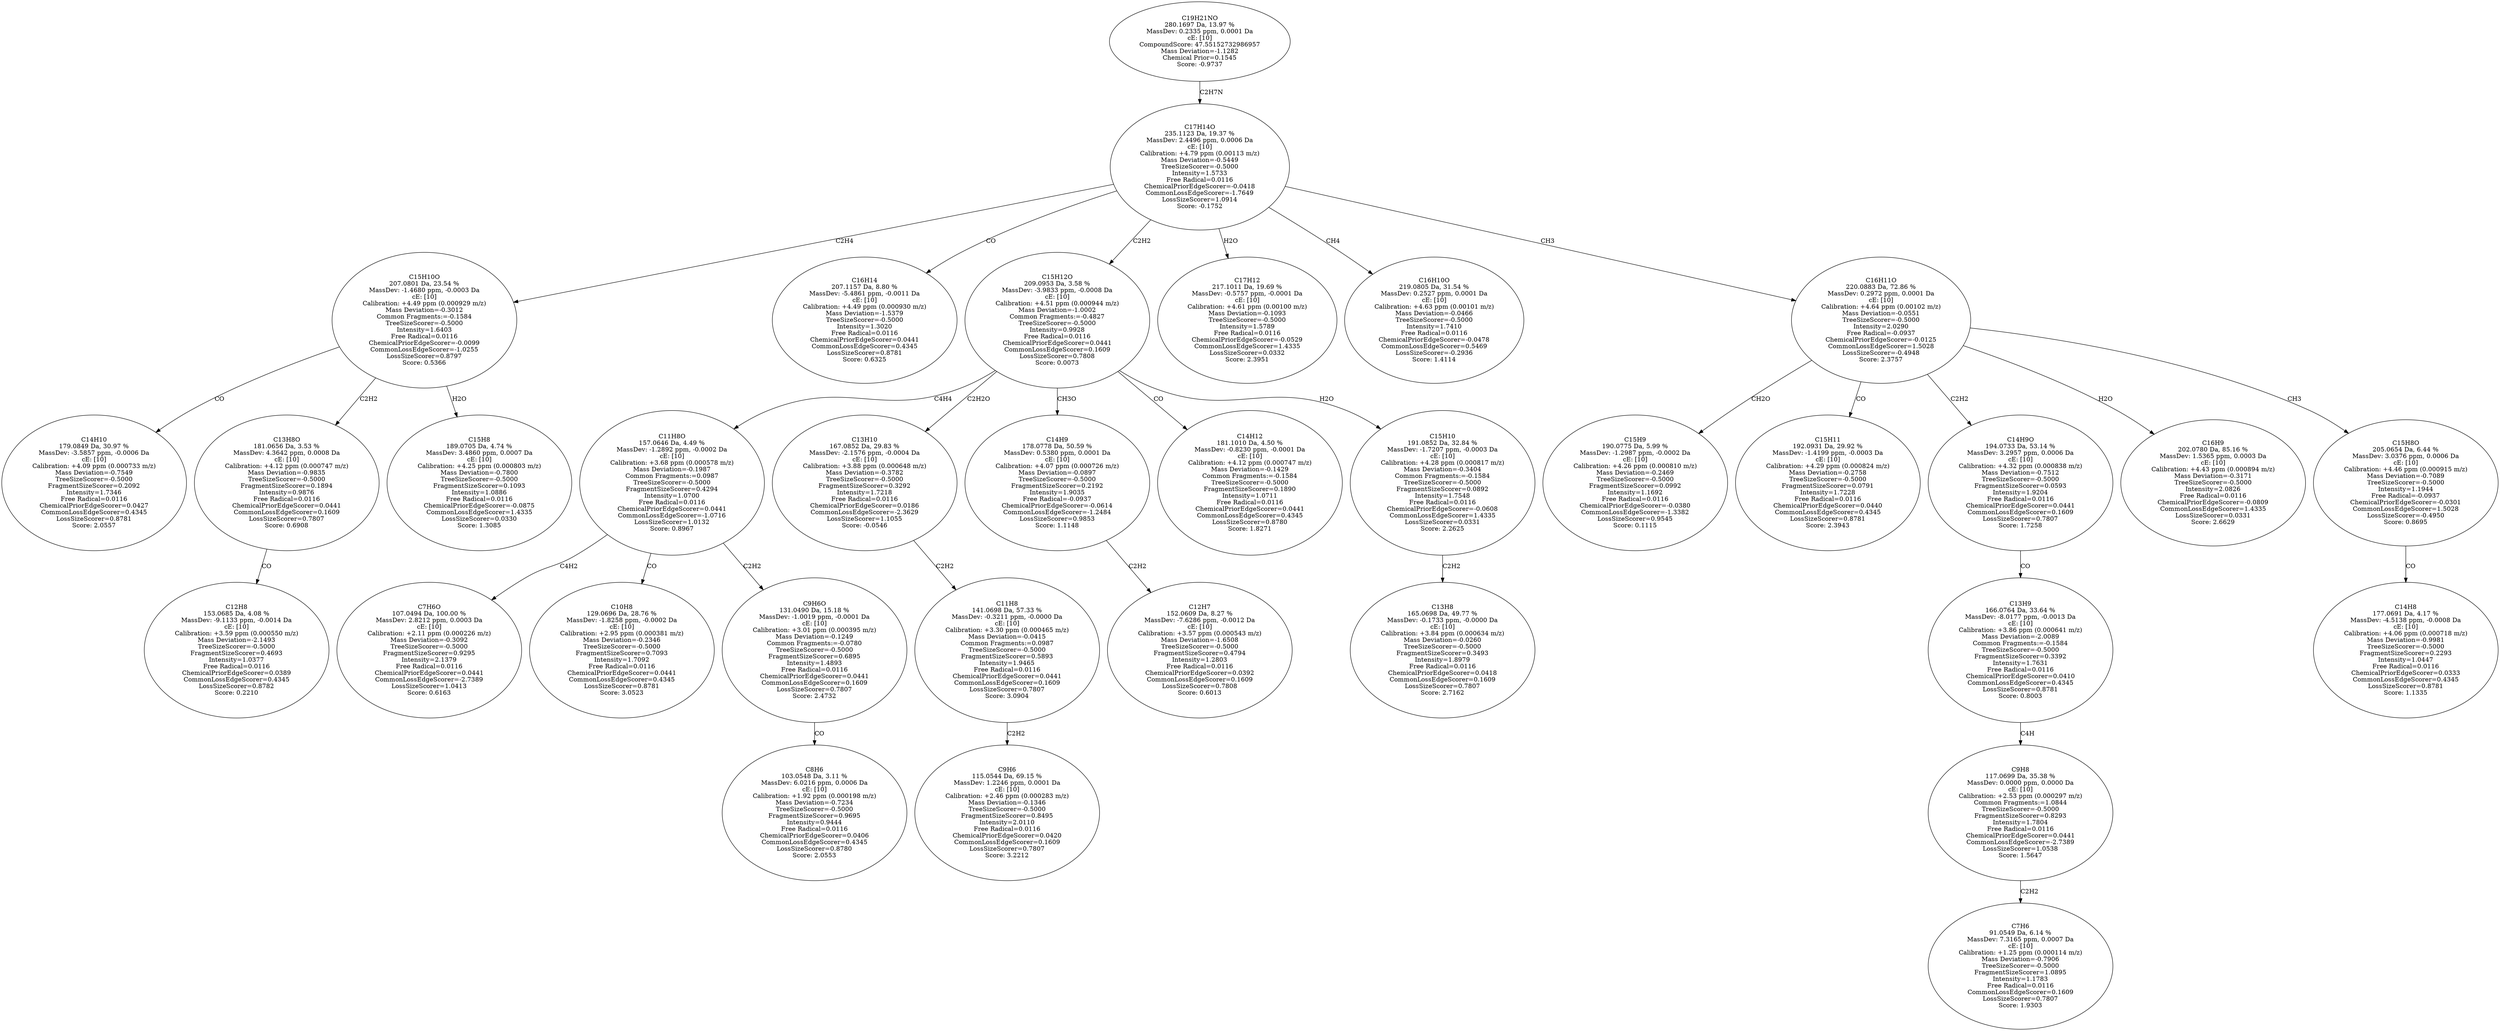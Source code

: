 strict digraph {
v1 [label="C14H10\n179.0849 Da, 30.97 %\nMassDev: -3.5857 ppm, -0.0006 Da\ncE: [10]\nCalibration: +4.09 ppm (0.000733 m/z)\nMass Deviation=-0.7549\nTreeSizeScorer=-0.5000\nFragmentSizeScorer=0.2092\nIntensity=1.7346\nFree Radical=0.0116\nChemicalPriorEdgeScorer=0.0427\nCommonLossEdgeScorer=0.4345\nLossSizeScorer=0.8781\nScore: 2.0557"];
v2 [label="C12H8\n153.0685 Da, 4.08 %\nMassDev: -9.1133 ppm, -0.0014 Da\ncE: [10]\nCalibration: +3.59 ppm (0.000550 m/z)\nMass Deviation=-2.1493\nTreeSizeScorer=-0.5000\nFragmentSizeScorer=0.4693\nIntensity=1.0377\nFree Radical=0.0116\nChemicalPriorEdgeScorer=0.0389\nCommonLossEdgeScorer=0.4345\nLossSizeScorer=0.8782\nScore: 0.2210"];
v3 [label="C13H8O\n181.0656 Da, 3.53 %\nMassDev: 4.3642 ppm, 0.0008 Da\ncE: [10]\nCalibration: +4.12 ppm (0.000747 m/z)\nMass Deviation=-0.9835\nTreeSizeScorer=-0.5000\nFragmentSizeScorer=0.1894\nIntensity=0.9876\nFree Radical=0.0116\nChemicalPriorEdgeScorer=0.0441\nCommonLossEdgeScorer=0.1609\nLossSizeScorer=0.7807\nScore: 0.6908"];
v4 [label="C15H8\n189.0705 Da, 4.74 %\nMassDev: 3.4860 ppm, 0.0007 Da\ncE: [10]\nCalibration: +4.25 ppm (0.000803 m/z)\nMass Deviation=-0.7800\nTreeSizeScorer=-0.5000\nFragmentSizeScorer=0.1093\nIntensity=1.0886\nFree Radical=0.0116\nChemicalPriorEdgeScorer=-0.0875\nCommonLossEdgeScorer=1.4335\nLossSizeScorer=0.0330\nScore: 1.3085"];
v5 [label="C15H10O\n207.0801 Da, 23.54 %\nMassDev: -1.4680 ppm, -0.0003 Da\ncE: [10]\nCalibration: +4.49 ppm (0.000929 m/z)\nMass Deviation=-0.3012\nCommon Fragments:=-0.1584\nTreeSizeScorer=-0.5000\nIntensity=1.6403\nFree Radical=0.0116\nChemicalPriorEdgeScorer=-0.0099\nCommonLossEdgeScorer=-1.0255\nLossSizeScorer=0.8797\nScore: 0.5366"];
v6 [label="C16H14\n207.1157 Da, 8.80 %\nMassDev: -5.4861 ppm, -0.0011 Da\ncE: [10]\nCalibration: +4.49 ppm (0.000930 m/z)\nMass Deviation=-1.5379\nTreeSizeScorer=-0.5000\nIntensity=1.3020\nFree Radical=0.0116\nChemicalPriorEdgeScorer=0.0441\nCommonLossEdgeScorer=0.4345\nLossSizeScorer=0.8781\nScore: 0.6325"];
v7 [label="C7H6O\n107.0494 Da, 100.00 %\nMassDev: 2.8212 ppm, 0.0003 Da\ncE: [10]\nCalibration: +2.11 ppm (0.000226 m/z)\nMass Deviation=-0.3092\nTreeSizeScorer=-0.5000\nFragmentSizeScorer=0.9295\nIntensity=2.1379\nFree Radical=0.0116\nChemicalPriorEdgeScorer=0.0441\nCommonLossEdgeScorer=-2.7389\nLossSizeScorer=1.0413\nScore: 0.6163"];
v8 [label="C10H8\n129.0696 Da, 28.76 %\nMassDev: -1.8258 ppm, -0.0002 Da\ncE: [10]\nCalibration: +2.95 ppm (0.000381 m/z)\nMass Deviation=-0.2346\nTreeSizeScorer=-0.5000\nFragmentSizeScorer=0.7093\nIntensity=1.7092\nFree Radical=0.0116\nChemicalPriorEdgeScorer=0.0441\nCommonLossEdgeScorer=0.4345\nLossSizeScorer=0.8781\nScore: 3.0523"];
v9 [label="C8H6\n103.0548 Da, 3.11 %\nMassDev: 6.0216 ppm, 0.0006 Da\ncE: [10]\nCalibration: +1.92 ppm (0.000198 m/z)\nMass Deviation=-0.7234\nTreeSizeScorer=-0.5000\nFragmentSizeScorer=0.9695\nIntensity=0.9444\nFree Radical=0.0116\nChemicalPriorEdgeScorer=0.0406\nCommonLossEdgeScorer=0.4345\nLossSizeScorer=0.8780\nScore: 2.0553"];
v10 [label="C9H6O\n131.0490 Da, 15.18 %\nMassDev: -1.0019 ppm, -0.0001 Da\ncE: [10]\nCalibration: +3.01 ppm (0.000395 m/z)\nMass Deviation=-0.1249\nCommon Fragments:=-0.0780\nTreeSizeScorer=-0.5000\nFragmentSizeScorer=0.6895\nIntensity=1.4893\nFree Radical=0.0116\nChemicalPriorEdgeScorer=0.0441\nCommonLossEdgeScorer=0.1609\nLossSizeScorer=0.7807\nScore: 2.4732"];
v11 [label="C11H8O\n157.0646 Da, 4.49 %\nMassDev: -1.2892 ppm, -0.0002 Da\ncE: [10]\nCalibration: +3.68 ppm (0.000578 m/z)\nMass Deviation=-0.1987\nCommon Fragments:=0.0987\nTreeSizeScorer=-0.5000\nFragmentSizeScorer=0.4294\nIntensity=1.0700\nFree Radical=0.0116\nChemicalPriorEdgeScorer=0.0441\nCommonLossEdgeScorer=-1.0716\nLossSizeScorer=1.0132\nScore: 0.8967"];
v12 [label="C9H6\n115.0544 Da, 69.15 %\nMassDev: 1.2246 ppm, 0.0001 Da\ncE: [10]\nCalibration: +2.46 ppm (0.000283 m/z)\nMass Deviation=-0.1346\nTreeSizeScorer=-0.5000\nFragmentSizeScorer=0.8495\nIntensity=2.0110\nFree Radical=0.0116\nChemicalPriorEdgeScorer=0.0420\nCommonLossEdgeScorer=0.1609\nLossSizeScorer=0.7807\nScore: 3.2212"];
v13 [label="C11H8\n141.0698 Da, 57.33 %\nMassDev: -0.3211 ppm, -0.0000 Da\ncE: [10]\nCalibration: +3.30 ppm (0.000465 m/z)\nMass Deviation=-0.0415\nCommon Fragments:=0.0987\nTreeSizeScorer=-0.5000\nFragmentSizeScorer=0.5893\nIntensity=1.9465\nFree Radical=0.0116\nChemicalPriorEdgeScorer=0.0441\nCommonLossEdgeScorer=0.1609\nLossSizeScorer=0.7807\nScore: 3.0904"];
v14 [label="C13H10\n167.0852 Da, 29.83 %\nMassDev: -2.1576 ppm, -0.0004 Da\ncE: [10]\nCalibration: +3.88 ppm (0.000648 m/z)\nMass Deviation=-0.3782\nTreeSizeScorer=-0.5000\nFragmentSizeScorer=0.3292\nIntensity=1.7218\nFree Radical=0.0116\nChemicalPriorEdgeScorer=0.0186\nCommonLossEdgeScorer=-2.3629\nLossSizeScorer=1.1055\nScore: -0.0546"];
v15 [label="C12H7\n152.0609 Da, 8.27 %\nMassDev: -7.6286 ppm, -0.0012 Da\ncE: [10]\nCalibration: +3.57 ppm (0.000543 m/z)\nMass Deviation=-1.6508\nTreeSizeScorer=-0.5000\nFragmentSizeScorer=0.4794\nIntensity=1.2803\nFree Radical=0.0116\nChemicalPriorEdgeScorer=0.0392\nCommonLossEdgeScorer=0.1609\nLossSizeScorer=0.7808\nScore: 0.6013"];
v16 [label="C14H9\n178.0778 Da, 50.59 %\nMassDev: 0.5380 ppm, 0.0001 Da\ncE: [10]\nCalibration: +4.07 ppm (0.000726 m/z)\nMass Deviation=-0.0897\nTreeSizeScorer=-0.5000\nFragmentSizeScorer=0.2192\nIntensity=1.9035\nFree Radical=-0.0937\nChemicalPriorEdgeScorer=-0.0614\nCommonLossEdgeScorer=-1.2484\nLossSizeScorer=0.9853\nScore: 1.1148"];
v17 [label="C14H12\n181.1010 Da, 4.50 %\nMassDev: -0.8230 ppm, -0.0001 Da\ncE: [10]\nCalibration: +4.12 ppm (0.000747 m/z)\nMass Deviation=-0.1429\nCommon Fragments:=-0.1584\nTreeSizeScorer=-0.5000\nFragmentSizeScorer=0.1890\nIntensity=1.0711\nFree Radical=0.0116\nChemicalPriorEdgeScorer=0.0441\nCommonLossEdgeScorer=0.4345\nLossSizeScorer=0.8780\nScore: 1.8271"];
v18 [label="C13H8\n165.0698 Da, 49.77 %\nMassDev: -0.1733 ppm, -0.0000 Da\ncE: [10]\nCalibration: +3.84 ppm (0.000634 m/z)\nMass Deviation=-0.0260\nTreeSizeScorer=-0.5000\nFragmentSizeScorer=0.3493\nIntensity=1.8979\nFree Radical=0.0116\nChemicalPriorEdgeScorer=0.0418\nCommonLossEdgeScorer=0.1609\nLossSizeScorer=0.7807\nScore: 2.7162"];
v19 [label="C15H10\n191.0852 Da, 32.84 %\nMassDev: -1.7207 ppm, -0.0003 Da\ncE: [10]\nCalibration: +4.28 ppm (0.000817 m/z)\nMass Deviation=-0.3404\nCommon Fragments:=-0.1584\nTreeSizeScorer=-0.5000\nFragmentSizeScorer=0.0892\nIntensity=1.7548\nFree Radical=0.0116\nChemicalPriorEdgeScorer=-0.0608\nCommonLossEdgeScorer=1.4335\nLossSizeScorer=0.0331\nScore: 2.2625"];
v20 [label="C15H12O\n209.0953 Da, 3.58 %\nMassDev: -3.9833 ppm, -0.0008 Da\ncE: [10]\nCalibration: +4.51 ppm (0.000944 m/z)\nMass Deviation=-1.0002\nCommon Fragments:=-0.4827\nTreeSizeScorer=-0.5000\nIntensity=0.9928\nFree Radical=0.0116\nChemicalPriorEdgeScorer=0.0441\nCommonLossEdgeScorer=0.1609\nLossSizeScorer=0.7808\nScore: 0.0073"];
v21 [label="C17H12\n217.1011 Da, 19.69 %\nMassDev: -0.5757 ppm, -0.0001 Da\ncE: [10]\nCalibration: +4.61 ppm (0.00100 m/z)\nMass Deviation=-0.1093\nTreeSizeScorer=-0.5000\nIntensity=1.5789\nFree Radical=0.0116\nChemicalPriorEdgeScorer=-0.0529\nCommonLossEdgeScorer=1.4335\nLossSizeScorer=0.0332\nScore: 2.3951"];
v22 [label="C16H10O\n219.0805 Da, 31.54 %\nMassDev: 0.2527 ppm, 0.0001 Da\ncE: [10]\nCalibration: +4.63 ppm (0.00101 m/z)\nMass Deviation=-0.0466\nTreeSizeScorer=-0.5000\nIntensity=1.7410\nFree Radical=0.0116\nChemicalPriorEdgeScorer=-0.0478\nCommonLossEdgeScorer=0.5469\nLossSizeScorer=-0.2936\nScore: 1.4114"];
v23 [label="C15H9\n190.0775 Da, 5.99 %\nMassDev: -1.2987 ppm, -0.0002 Da\ncE: [10]\nCalibration: +4.26 ppm (0.000810 m/z)\nMass Deviation=-0.2469\nTreeSizeScorer=-0.5000\nFragmentSizeScorer=0.0992\nIntensity=1.1692\nFree Radical=0.0116\nChemicalPriorEdgeScorer=-0.0380\nCommonLossEdgeScorer=-1.3382\nLossSizeScorer=0.9545\nScore: 0.1115"];
v24 [label="C15H11\n192.0931 Da, 29.92 %\nMassDev: -1.4199 ppm, -0.0003 Da\ncE: [10]\nCalibration: +4.29 ppm (0.000824 m/z)\nMass Deviation=-0.2758\nTreeSizeScorer=-0.5000\nFragmentSizeScorer=0.0791\nIntensity=1.7228\nFree Radical=0.0116\nChemicalPriorEdgeScorer=0.0440\nCommonLossEdgeScorer=0.4345\nLossSizeScorer=0.8781\nScore: 2.3943"];
v25 [label="C7H6\n91.0549 Da, 6.14 %\nMassDev: 7.3165 ppm, 0.0007 Da\ncE: [10]\nCalibration: +1.25 ppm (0.000114 m/z)\nMass Deviation=-0.7906\nTreeSizeScorer=-0.5000\nFragmentSizeScorer=1.0895\nIntensity=1.1783\nFree Radical=0.0116\nCommonLossEdgeScorer=0.1609\nLossSizeScorer=0.7807\nScore: 1.9303"];
v26 [label="C9H8\n117.0699 Da, 35.38 %\nMassDev: 0.0000 ppm, 0.0000 Da\ncE: [10]\nCalibration: +2.53 ppm (0.000297 m/z)\nCommon Fragments:=1.0844\nTreeSizeScorer=-0.5000\nFragmentSizeScorer=0.8293\nIntensity=1.7804\nFree Radical=0.0116\nChemicalPriorEdgeScorer=0.0441\nCommonLossEdgeScorer=-2.7389\nLossSizeScorer=1.0538\nScore: 1.5647"];
v27 [label="C13H9\n166.0764 Da, 33.64 %\nMassDev: -8.0177 ppm, -0.0013 Da\ncE: [10]\nCalibration: +3.86 ppm (0.000641 m/z)\nMass Deviation=-2.0089\nCommon Fragments:=-0.1584\nTreeSizeScorer=-0.5000\nFragmentSizeScorer=0.3392\nIntensity=1.7631\nFree Radical=0.0116\nChemicalPriorEdgeScorer=0.0410\nCommonLossEdgeScorer=0.4345\nLossSizeScorer=0.8781\nScore: 0.8003"];
v28 [label="C14H9O\n194.0733 Da, 53.14 %\nMassDev: 3.2957 ppm, 0.0006 Da\ncE: [10]\nCalibration: +4.32 ppm (0.000838 m/z)\nMass Deviation=-0.7512\nTreeSizeScorer=-0.5000\nFragmentSizeScorer=0.0593\nIntensity=1.9204\nFree Radical=0.0116\nChemicalPriorEdgeScorer=0.0441\nCommonLossEdgeScorer=0.1609\nLossSizeScorer=0.7807\nScore: 1.7258"];
v29 [label="C16H9\n202.0780 Da, 85.16 %\nMassDev: 1.5365 ppm, 0.0003 Da\ncE: [10]\nCalibration: +4.43 ppm (0.000894 m/z)\nMass Deviation=-0.3171\nTreeSizeScorer=-0.5000\nIntensity=2.0826\nFree Radical=0.0116\nChemicalPriorEdgeScorer=-0.0809\nCommonLossEdgeScorer=1.4335\nLossSizeScorer=0.0331\nScore: 2.6629"];
v30 [label="C14H8\n177.0691 Da, 4.17 %\nMassDev: -4.5138 ppm, -0.0008 Da\ncE: [10]\nCalibration: +4.06 ppm (0.000718 m/z)\nMass Deviation=-0.9981\nTreeSizeScorer=-0.5000\nFragmentSizeScorer=0.2293\nIntensity=1.0447\nFree Radical=0.0116\nChemicalPriorEdgeScorer=0.0333\nCommonLossEdgeScorer=0.4345\nLossSizeScorer=0.8781\nScore: 1.1335"];
v31 [label="C15H8O\n205.0654 Da, 6.44 %\nMassDev: 3.0376 ppm, 0.0006 Da\ncE: [10]\nCalibration: +4.46 ppm (0.000915 m/z)\nMass Deviation=-0.7089\nTreeSizeScorer=-0.5000\nIntensity=1.1944\nFree Radical=-0.0937\nChemicalPriorEdgeScorer=-0.0301\nCommonLossEdgeScorer=1.5028\nLossSizeScorer=-0.4950\nScore: 0.8695"];
v32 [label="C16H11O\n220.0883 Da, 72.86 %\nMassDev: 0.2972 ppm, 0.0001 Da\ncE: [10]\nCalibration: +4.64 ppm (0.00102 m/z)\nMass Deviation=-0.0551\nTreeSizeScorer=-0.5000\nIntensity=2.0290\nFree Radical=-0.0937\nChemicalPriorEdgeScorer=-0.0125\nCommonLossEdgeScorer=1.5028\nLossSizeScorer=-0.4948\nScore: 2.3757"];
v33 [label="C17H14O\n235.1123 Da, 19.37 %\nMassDev: 2.4496 ppm, 0.0006 Da\ncE: [10]\nCalibration: +4.79 ppm (0.00113 m/z)\nMass Deviation=-0.5449\nTreeSizeScorer=-0.5000\nIntensity=1.5733\nFree Radical=0.0116\nChemicalPriorEdgeScorer=-0.0418\nCommonLossEdgeScorer=-1.7649\nLossSizeScorer=1.0914\nScore: -0.1752"];
v34 [label="C19H21NO\n280.1697 Da, 13.97 %\nMassDev: 0.2335 ppm, 0.0001 Da\ncE: [10]\nCompoundScore: 47.55152732986957\nMass Deviation=-1.1282\nChemical Prior=0.1545\nScore: -0.9737"];
v5 -> v1 [label="CO"];
v3 -> v2 [label="CO"];
v5 -> v3 [label="C2H2"];
v5 -> v4 [label="H2O"];
v33 -> v5 [label="C2H4"];
v33 -> v6 [label="CO"];
v11 -> v7 [label="C4H2"];
v11 -> v8 [label="CO"];
v10 -> v9 [label="CO"];
v11 -> v10 [label="C2H2"];
v20 -> v11 [label="C4H4"];
v13 -> v12 [label="C2H2"];
v14 -> v13 [label="C2H2"];
v20 -> v14 [label="C2H2O"];
v16 -> v15 [label="C2H2"];
v20 -> v16 [label="CH3O"];
v20 -> v17 [label="CO"];
v19 -> v18 [label="C2H2"];
v20 -> v19 [label="H2O"];
v33 -> v20 [label="C2H2"];
v33 -> v21 [label="H2O"];
v33 -> v22 [label="CH4"];
v32 -> v23 [label="CH2O"];
v32 -> v24 [label="CO"];
v26 -> v25 [label="C2H2"];
v27 -> v26 [label="C4H"];
v28 -> v27 [label="CO"];
v32 -> v28 [label="C2H2"];
v32 -> v29 [label="H2O"];
v31 -> v30 [label="CO"];
v32 -> v31 [label="CH3"];
v33 -> v32 [label="CH3"];
v34 -> v33 [label="C2H7N"];
}